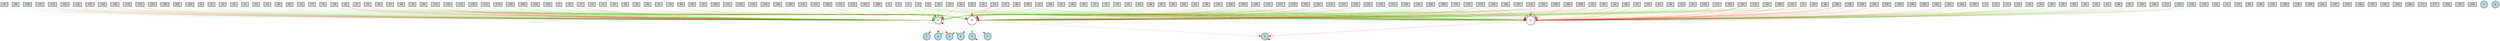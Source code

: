 digraph {
	node [fontsize=9 height=0.2 shape=circle width=0.2]
	-1 [fillcolor=lightgray shape=box style=filled]
	-2 [fillcolor=lightgray shape=box style=filled]
	-3 [fillcolor=lightgray shape=box style=filled]
	-4 [fillcolor=lightgray shape=box style=filled]
	-5 [fillcolor=lightgray shape=box style=filled]
	-6 [fillcolor=lightgray shape=box style=filled]
	-7 [fillcolor=lightgray shape=box style=filled]
	-8 [fillcolor=lightgray shape=box style=filled]
	-9 [fillcolor=lightgray shape=box style=filled]
	-10 [fillcolor=lightgray shape=box style=filled]
	-11 [fillcolor=lightgray shape=box style=filled]
	-12 [fillcolor=lightgray shape=box style=filled]
	-13 [fillcolor=lightgray shape=box style=filled]
	-14 [fillcolor=lightgray shape=box style=filled]
	-15 [fillcolor=lightgray shape=box style=filled]
	-16 [fillcolor=lightgray shape=box style=filled]
	-17 [fillcolor=lightgray shape=box style=filled]
	-18 [fillcolor=lightgray shape=box style=filled]
	-19 [fillcolor=lightgray shape=box style=filled]
	-20 [fillcolor=lightgray shape=box style=filled]
	-21 [fillcolor=lightgray shape=box style=filled]
	-22 [fillcolor=lightgray shape=box style=filled]
	-23 [fillcolor=lightgray shape=box style=filled]
	-24 [fillcolor=lightgray shape=box style=filled]
	-25 [fillcolor=lightgray shape=box style=filled]
	-26 [fillcolor=lightgray shape=box style=filled]
	-27 [fillcolor=lightgray shape=box style=filled]
	-28 [fillcolor=lightgray shape=box style=filled]
	-29 [fillcolor=lightgray shape=box style=filled]
	-30 [fillcolor=lightgray shape=box style=filled]
	-31 [fillcolor=lightgray shape=box style=filled]
	-32 [fillcolor=lightgray shape=box style=filled]
	-33 [fillcolor=lightgray shape=box style=filled]
	-34 [fillcolor=lightgray shape=box style=filled]
	-35 [fillcolor=lightgray shape=box style=filled]
	-36 [fillcolor=lightgray shape=box style=filled]
	-37 [fillcolor=lightgray shape=box style=filled]
	-38 [fillcolor=lightgray shape=box style=filled]
	-39 [fillcolor=lightgray shape=box style=filled]
	-40 [fillcolor=lightgray shape=box style=filled]
	-41 [fillcolor=lightgray shape=box style=filled]
	-42 [fillcolor=lightgray shape=box style=filled]
	-43 [fillcolor=lightgray shape=box style=filled]
	-44 [fillcolor=lightgray shape=box style=filled]
	-45 [fillcolor=lightgray shape=box style=filled]
	-46 [fillcolor=lightgray shape=box style=filled]
	-47 [fillcolor=lightgray shape=box style=filled]
	-48 [fillcolor=lightgray shape=box style=filled]
	-49 [fillcolor=lightgray shape=box style=filled]
	-50 [fillcolor=lightgray shape=box style=filled]
	-51 [fillcolor=lightgray shape=box style=filled]
	-52 [fillcolor=lightgray shape=box style=filled]
	-53 [fillcolor=lightgray shape=box style=filled]
	-54 [fillcolor=lightgray shape=box style=filled]
	-55 [fillcolor=lightgray shape=box style=filled]
	-56 [fillcolor=lightgray shape=box style=filled]
	-57 [fillcolor=lightgray shape=box style=filled]
	-58 [fillcolor=lightgray shape=box style=filled]
	-59 [fillcolor=lightgray shape=box style=filled]
	-60 [fillcolor=lightgray shape=box style=filled]
	-61 [fillcolor=lightgray shape=box style=filled]
	-62 [fillcolor=lightgray shape=box style=filled]
	-63 [fillcolor=lightgray shape=box style=filled]
	-64 [fillcolor=lightgray shape=box style=filled]
	-65 [fillcolor=lightgray shape=box style=filled]
	-66 [fillcolor=lightgray shape=box style=filled]
	-67 [fillcolor=lightgray shape=box style=filled]
	-68 [fillcolor=lightgray shape=box style=filled]
	-69 [fillcolor=lightgray shape=box style=filled]
	-70 [fillcolor=lightgray shape=box style=filled]
	-71 [fillcolor=lightgray shape=box style=filled]
	-72 [fillcolor=lightgray shape=box style=filled]
	-73 [fillcolor=lightgray shape=box style=filled]
	-74 [fillcolor=lightgray shape=box style=filled]
	-75 [fillcolor=lightgray shape=box style=filled]
	-76 [fillcolor=lightgray shape=box style=filled]
	-77 [fillcolor=lightgray shape=box style=filled]
	-78 [fillcolor=lightgray shape=box style=filled]
	-79 [fillcolor=lightgray shape=box style=filled]
	-80 [fillcolor=lightgray shape=box style=filled]
	-81 [fillcolor=lightgray shape=box style=filled]
	-82 [fillcolor=lightgray shape=box style=filled]
	-83 [fillcolor=lightgray shape=box style=filled]
	-84 [fillcolor=lightgray shape=box style=filled]
	-85 [fillcolor=lightgray shape=box style=filled]
	-86 [fillcolor=lightgray shape=box style=filled]
	-87 [fillcolor=lightgray shape=box style=filled]
	-88 [fillcolor=lightgray shape=box style=filled]
	-89 [fillcolor=lightgray shape=box style=filled]
	-90 [fillcolor=lightgray shape=box style=filled]
	-91 [fillcolor=lightgray shape=box style=filled]
	-92 [fillcolor=lightgray shape=box style=filled]
	-93 [fillcolor=lightgray shape=box style=filled]
	-94 [fillcolor=lightgray shape=box style=filled]
	-95 [fillcolor=lightgray shape=box style=filled]
	-96 [fillcolor=lightgray shape=box style=filled]
	-97 [fillcolor=lightgray shape=box style=filled]
	-98 [fillcolor=lightgray shape=box style=filled]
	-99 [fillcolor=lightgray shape=box style=filled]
	-100 [fillcolor=lightgray shape=box style=filled]
	-101 [fillcolor=lightgray shape=box style=filled]
	-102 [fillcolor=lightgray shape=box style=filled]
	-103 [fillcolor=lightgray shape=box style=filled]
	-104 [fillcolor=lightgray shape=box style=filled]
	-105 [fillcolor=lightgray shape=box style=filled]
	-106 [fillcolor=lightgray shape=box style=filled]
	-107 [fillcolor=lightgray shape=box style=filled]
	-108 [fillcolor=lightgray shape=box style=filled]
	-109 [fillcolor=lightgray shape=box style=filled]
	-110 [fillcolor=lightgray shape=box style=filled]
	-111 [fillcolor=lightgray shape=box style=filled]
	-112 [fillcolor=lightgray shape=box style=filled]
	-113 [fillcolor=lightgray shape=box style=filled]
	-114 [fillcolor=lightgray shape=box style=filled]
	-115 [fillcolor=lightgray shape=box style=filled]
	-116 [fillcolor=lightgray shape=box style=filled]
	-117 [fillcolor=lightgray shape=box style=filled]
	-118 [fillcolor=lightgray shape=box style=filled]
	-119 [fillcolor=lightgray shape=box style=filled]
	-120 [fillcolor=lightgray shape=box style=filled]
	-121 [fillcolor=lightgray shape=box style=filled]
	-122 [fillcolor=lightgray shape=box style=filled]
	-123 [fillcolor=lightgray shape=box style=filled]
	-124 [fillcolor=lightgray shape=box style=filled]
	-125 [fillcolor=lightgray shape=box style=filled]
	-126 [fillcolor=lightgray shape=box style=filled]
	-127 [fillcolor=lightgray shape=box style=filled]
	-128 [fillcolor=lightgray shape=box style=filled]
	-129 [fillcolor=lightgray shape=box style=filled]
	-130 [fillcolor=lightgray shape=box style=filled]
	-131 [fillcolor=lightgray shape=box style=filled]
	-132 [fillcolor=lightgray shape=box style=filled]
	-133 [fillcolor=lightgray shape=box style=filled]
	-134 [fillcolor=lightgray shape=box style=filled]
	-135 [fillcolor=lightgray shape=box style=filled]
	-136 [fillcolor=lightgray shape=box style=filled]
	-137 [fillcolor=lightgray shape=box style=filled]
	-138 [fillcolor=lightgray shape=box style=filled]
	-139 [fillcolor=lightgray shape=box style=filled]
	-140 [fillcolor=lightgray shape=box style=filled]
	-141 [fillcolor=lightgray shape=box style=filled]
	-142 [fillcolor=lightgray shape=box style=filled]
	-143 [fillcolor=lightgray shape=box style=filled]
	-144 [fillcolor=lightgray shape=box style=filled]
	-145 [fillcolor=lightgray shape=box style=filled]
	-146 [fillcolor=lightgray shape=box style=filled]
	-147 [fillcolor=lightgray shape=box style=filled]
	-148 [fillcolor=lightgray shape=box style=filled]
	-149 [fillcolor=lightgray shape=box style=filled]
	-150 [fillcolor=lightgray shape=box style=filled]
	-151 [fillcolor=lightgray shape=box style=filled]
	-152 [fillcolor=lightgray shape=box style=filled]
	-153 [fillcolor=lightgray shape=box style=filled]
	-154 [fillcolor=lightgray shape=box style=filled]
	-155 [fillcolor=lightgray shape=box style=filled]
	-156 [fillcolor=lightgray shape=box style=filled]
	-157 [fillcolor=lightgray shape=box style=filled]
	-158 [fillcolor=lightgray shape=box style=filled]
	-159 [fillcolor=lightgray shape=box style=filled]
	-160 [fillcolor=lightgray shape=box style=filled]
	-161 [fillcolor=lightgray shape=box style=filled]
	-162 [fillcolor=lightgray shape=box style=filled]
	-163 [fillcolor=lightgray shape=box style=filled]
	-164 [fillcolor=lightgray shape=box style=filled]
	-165 [fillcolor=lightgray shape=box style=filled]
	-166 [fillcolor=lightgray shape=box style=filled]
	-167 [fillcolor=lightgray shape=box style=filled]
	-168 [fillcolor=lightgray shape=box style=filled]
	-169 [fillcolor=lightgray shape=box style=filled]
	-170 [fillcolor=lightgray shape=box style=filled]
	-171 [fillcolor=lightgray shape=box style=filled]
	-172 [fillcolor=lightgray shape=box style=filled]
	-173 [fillcolor=lightgray shape=box style=filled]
	-174 [fillcolor=lightgray shape=box style=filled]
	-175 [fillcolor=lightgray shape=box style=filled]
	-176 [fillcolor=lightgray shape=box style=filled]
	-177 [fillcolor=lightgray shape=box style=filled]
	-178 [fillcolor=lightgray shape=box style=filled]
	-179 [fillcolor=lightgray shape=box style=filled]
	-180 [fillcolor=lightgray shape=box style=filled]
	-181 [fillcolor=lightgray shape=box style=filled]
	-182 [fillcolor=lightgray shape=box style=filled]
	-183 [fillcolor=lightgray shape=box style=filled]
	-184 [fillcolor=lightgray shape=box style=filled]
	-185 [fillcolor=lightgray shape=box style=filled]
	-186 [fillcolor=lightgray shape=box style=filled]
	-187 [fillcolor=lightgray shape=box style=filled]
	-188 [fillcolor=lightgray shape=box style=filled]
	-189 [fillcolor=lightgray shape=box style=filled]
	-190 [fillcolor=lightgray shape=box style=filled]
	-191 [fillcolor=lightgray shape=box style=filled]
	-192 [fillcolor=lightgray shape=box style=filled]
	-193 [fillcolor=lightgray shape=box style=filled]
	-194 [fillcolor=lightgray shape=box style=filled]
	-195 [fillcolor=lightgray shape=box style=filled]
	-196 [fillcolor=lightgray shape=box style=filled]
	-197 [fillcolor=lightgray shape=box style=filled]
	-198 [fillcolor=lightgray shape=box style=filled]
	-199 [fillcolor=lightgray shape=box style=filled]
	-200 [fillcolor=lightgray shape=box style=filled]
	-201 [fillcolor=lightgray shape=box style=filled]
	-202 [fillcolor=lightgray shape=box style=filled]
	-203 [fillcolor=lightgray shape=box style=filled]
	-204 [fillcolor=lightgray shape=box style=filled]
	-205 [fillcolor=lightgray shape=box style=filled]
	-206 [fillcolor=lightgray shape=box style=filled]
	-207 [fillcolor=lightgray shape=box style=filled]
	-208 [fillcolor=lightgray shape=box style=filled]
	-209 [fillcolor=lightgray shape=box style=filled]
	-210 [fillcolor=lightgray shape=box style=filled]
	0 [fillcolor=lightblue style=filled]
	1 [fillcolor=lightblue style=filled]
	2 [fillcolor=lightblue style=filled]
	3 [fillcolor=lightblue style=filled]
	4 [fillcolor=lightblue style=filled]
	5 [fillcolor=lightblue style=filled]
	6 [fillcolor=lightblue style=filled]
	7 [fillcolor=lightblue style=filled]
	8 [fillcolor=lightblue style=filled]
	9 [fillcolor=white style=filled]
	10 [fillcolor=white style=filled]
	11 [fillcolor=white style=filled]
	-127 -> 11 [color=green penwidth=0.1918543947736532 style=solid]
	-119 -> 9 [color=red penwidth=0.4529383412795277 style=solid]
	10 -> 4 [color=red penwidth=0.20598689887738533 style=solid]
	-112 -> 9 [color=red penwidth=0.31334057732137943 style=solid]
	-18 -> 10 [color=green penwidth=0.13432455864533055 style=solid]
	-151 -> 11 [color=red penwidth=0.20861201984094335 style=solid]
	-97 -> 9 [color=green penwidth=0.19290455432362097 style=solid]
	-78 -> 9 [color=green penwidth=0.24288820531231042 style=solid]
	-52 -> 11 [color=green penwidth=0.2422059958303878 style=solid]
	-87 -> 10 [color=green penwidth=0.2798257200229078 style=solid]
	3 -> 3 [color=red penwidth=0.4921809888177875 style=solid]
	-132 -> 9 [color=red penwidth=0.1739750649709273 style=solid]
	-99 -> 9 [color=green penwidth=0.4170403276747875 style=solid]
	-125 -> 10 [color=red penwidth=0.29110426377562093 style=solid]
	-134 -> 10 [color=green penwidth=0.16021345995644287 style=solid]
	-50 -> 11 [color=red penwidth=0.3429342736457066 style=solid]
	-123 -> 10 [color=green penwidth=0.38926710260740605 style=solid]
	-74 -> 10 [color=green penwidth=0.3515823938146696 style=solid]
	-131 -> 10 [color=red penwidth=0.25575250351548995 style=solid]
	-115 -> 9 [color=green penwidth=0.3859268146047269 style=solid]
	-153 -> 9 [color=red penwidth=0.3709895893051198 style=solid]
	-153 -> 10 [color=green penwidth=0.5441204543178677 style=solid]
	9 -> 2 [color=red penwidth=0.2683447997634576 style=solid]
	-107 -> 9 [color=red penwidth=0.23324266925448964 style=solid]
	-189 -> 10 [color=green penwidth=0.12289200326663285 style=solid]
	-30 -> 10 [color=red penwidth=0.35240128195015386 style=solid]
	-26 -> 11 [color=red penwidth=0.17579185502505648 style=solid]
	-87 -> 11 [color=red penwidth=0.2123037381799861 style=solid]
	-75 -> 11 [color=green penwidth=0.37280813298717463 style=solid]
	-180 -> 11 [color=red penwidth=0.3169116016500047 style=solid]
	-20 -> 11 [color=red penwidth=0.4129295430375862 style=solid]
	-3 -> 11 [color=green penwidth=0.2521935737730727 style=solid]
	-58 -> 9 [color=green penwidth=0.3335226424126152 style=solid]
	-201 -> 11 [color=green penwidth=0.13950836408511247 style=solid]
	-32 -> 11 [color=green penwidth=0.16064516006505916 style=solid]
	-89 -> 11 [color=green penwidth=0.4814179416988914 style=solid]
	-143 -> 11 [color=green penwidth=0.48225502599038284 style=solid]
	-129 -> 10 [color=red penwidth=0.26504965846532125 style=solid]
	-199 -> 10 [color=red penwidth=0.23991765097266204 style=solid]
	-179 -> 11 [color=red penwidth=0.4201053353137979 style=solid]
	-34 -> 11 [color=green penwidth=0.2823962890550251 style=solid]
	-206 -> 9 [color=green penwidth=0.16455135208516386 style=solid]
	-118 -> 9 [color=red penwidth=0.41186130248654607 style=solid]
	-51 -> 10 [color=green penwidth=0.1340874823111596 style=solid]
	-123 -> 11 [color=green penwidth=0.12175882005999751 style=solid]
	-182 -> 11 [color=red penwidth=0.33124329076944103 style=solid]
	-102 -> 9 [color=red penwidth=0.35841700058188164 style=solid]
	-60 -> 9 [color=green penwidth=0.1332557640515743 style=solid]
	-109 -> 11 [color=red penwidth=0.11894658567695997 style=solid]
	-146 -> 11 [color=red penwidth=0.6814328068575721 style=solid]
	-207 -> 11 [color=red penwidth=0.48576519074518676 style=solid]
	-32 -> 9 [color=red penwidth=0.20042190909805327 style=solid]
	-170 -> 9 [color=red penwidth=0.1802729659442463 style=solid]
	-178 -> 11 [color=red penwidth=0.3442499756900257 style=solid]
	-193 -> 11 [color=red penwidth=0.2591254345791304 style=solid]
	-203 -> 11 [color=red penwidth=0.26307611165524647 style=solid]
	-159 -> 10 [color=green penwidth=0.1450700850696428 style=solid]
	-38 -> 10 [color=green penwidth=0.1573373241490326 style=solid]
	-76 -> 9 [color=green penwidth=0.5399895664289589 style=solid]
	-149 -> 10 [color=red penwidth=0.10032096613030074 style=solid]
	-125 -> 11 [color=red penwidth=0.6586407486854522 style=solid]
	-113 -> 11 [color=green penwidth=0.21960176784129637 style=solid]
	-52 -> 9 [color=red penwidth=0.3643154626532046 style=solid]
	7 -> 7 [color=red penwidth=0.21292799656044192 style=solid]
	-178 -> 9 [color=green penwidth=0.4890245681647045 style=solid]
	-75 -> 10 [color=green penwidth=0.1807773161641087 style=solid]
	-61 -> 9 [color=green penwidth=0.1462216199727137 style=solid]
	-24 -> 11 [color=green penwidth=0.24524486271579815 style=solid]
	-67 -> 10 [color=red penwidth=0.19697674770349166 style=solid]
	-17 -> 10 [color=red penwidth=0.31618395258900467 style=solid]
	-152 -> 10 [color=green penwidth=0.36594436122791185 style=solid]
	-129 -> 9 [color=red penwidth=0.32009970298090085 style=solid]
	9 -> 9 [color=red penwidth=0.12634292476324727 style=solid]
	-70 -> 10 [color=red penwidth=0.2628451504696415 style=solid]
	-167 -> 11 [color=red penwidth=0.4357989670957392 style=solid]
	9 -> 4 [color=red penwidth=0.21181283062835102 style=solid]
	-104 -> 11 [color=green penwidth=0.21639876893046753 style=solid]
	-71 -> 11 [color=red penwidth=0.27906947598506004 style=solid]
	-181 -> 10 [color=green penwidth=0.1492717849402841 style=solid]
	-116 -> 11 [color=green penwidth=0.22841149522530388 style=solid]
	-69 -> 11 [color=red penwidth=0.1680472359658436 style=solid]
	-173 -> 10 [color=green penwidth=0.5911196570824462 style=solid]
	-56 -> 10 [color=red penwidth=0.12748437612137917 style=solid]
	-158 -> 11 [color=red penwidth=0.40297307400644355 style=solid]
	-191 -> 11 [color=red penwidth=0.35607043526432214 style=solid]
	-7 -> 10 [color=red penwidth=0.11109974687451314 style=solid]
	-210 -> 11 [color=red penwidth=0.30454690323338873 style=solid]
	-168 -> 10 [color=red penwidth=0.3396475645045683 style=solid]
	-188 -> 10 [color=red penwidth=0.24406353561185845 style=solid]
	-62 -> 9 [color=green penwidth=0.2676904332489466 style=solid]
	-55 -> 9 [color=red penwidth=0.18440431693114218 style=solid]
	-47 -> 11 [color=red penwidth=0.18438946035555429 style=solid]
	-186 -> 9 [color=green penwidth=0.21471070649399052 style=solid]
	-148 -> 10 [color=red penwidth=0.13295459300796247 style=solid]
	-77 -> 9 [color=red penwidth=0.21419944168856186 style=solid]
	-9 -> 11 [color=green penwidth=0.587523725514438 style=solid]
	-11 -> 11 [color=red penwidth=0.135862760813089 style=solid]
	-195 -> 11 [color=green penwidth=0.21571572214407453 style=solid]
	11 -> 3 [color=red penwidth=0.38096576334946763 style=solid]
	-152 -> 9 [color=red penwidth=0.4041482109665898 style=solid]
	10 -> 7 [color=green penwidth=0.18674218135926218 style=solid]
	-108 -> 11 [color=green penwidth=0.3497081359948265 style=solid]
	-64 -> 11 [color=red penwidth=0.15149202695438996 style=solid]
	-47 -> 10 [color=red penwidth=0.24600442499764757 style=solid]
	-112 -> 10 [color=green penwidth=0.15441050333521877 style=solid]
	-101 -> 11 [color=green penwidth=0.5691745898505143 style=solid]
	-27 -> 9 [color=green penwidth=0.15784852870916832 style=solid]
	-110 -> 9 [color=red penwidth=0.3886032268557531 style=solid]
	-24 -> 9 [color=red penwidth=0.3663383387741246 style=solid]
	-68 -> 10 [color=green penwidth=0.29455981632674033 style=solid]
	-143 -> 9 [color=red penwidth=0.13412544497965911 style=solid]
	-127 -> 9 [color=green penwidth=0.10415907359088238 style=solid]
	-48 -> 9 [color=green penwidth=0.1274874701870097 style=solid]
	-193 -> 9 [color=red penwidth=0.3215360133526419 style=solid]
	-209 -> 10 [color=red penwidth=0.27230794539793723 style=solid]
	-109 -> 10 [color=red penwidth=0.119207573532002 style=solid]
	-8 -> 10 [color=green penwidth=0.44429554930822124 style=solid]
	10 -> 3 [color=red penwidth=0.2582528307936893 style=solid]
	9 -> 8 [color=green penwidth=0.38152998195059795 style=solid]
	-185 -> 9 [color=red penwidth=0.24649487798021613 style=solid]
	-176 -> 9 [color=green penwidth=0.824995030271173 style=solid]
	-54 -> 11 [color=red penwidth=0.3001631306823189 style=solid]
	-94 -> 9 [color=red penwidth=0.3723156157166623 style=solid]
	-43 -> 10 [color=red penwidth=0.3251387090188552 style=solid]
	-111 -> 11 [color=red penwidth=0.3949848786134641 style=solid]
	-61 -> 11 [color=green penwidth=0.21030599439052383 style=solid]
	-132 -> 10 [color=red penwidth=0.21442742751749738 style=solid]
	-43 -> 11 [color=green penwidth=0.24472121757713128 style=solid]
	-19 -> 9 [color=green penwidth=0.5120395551772015 style=solid]
	-47 -> 9 [color=red penwidth=0.24422216904624297 style=solid]
	-10 -> 10 [color=green penwidth=0.1073096082860703 style=solid]
	-103 -> 11 [color=red penwidth=0.39666585339554117 style=solid]
	-106 -> 9 [color=red penwidth=0.2069596882597775 style=solid]
	-42 -> 10 [color=red penwidth=0.48189419060953054 style=solid]
	-48 -> 10 [color=red penwidth=0.13157999642326296 style=solid]
	-90 -> 11 [color=red penwidth=0.18021045970577135 style=solid]
	-159 -> 9 [color=green penwidth=0.11782796937235937 style=solid]
	-27 -> 10 [color=green penwidth=0.27696896475074306 style=solid]
	-159 -> 11 [color=green penwidth=0.16727060043382191 style=solid]
	-18 -> 9 [color=red penwidth=0.6663153146141317 style=solid]
	-105 -> 10 [color=red penwidth=0.1386794002945862 style=solid]
	-102 -> 11 [color=green penwidth=0.43703848923557553 style=solid]
	-206 -> 11 [color=red penwidth=0.3485996143907851 style=solid]
	-71 -> 9 [color=green penwidth=0.45348640836041265 style=solid]
	-169 -> 9 [color=red penwidth=0.165073487999354 style=solid]
	-48 -> 11 [color=green penwidth=0.18786810550869032 style=solid]
	-86 -> 11 [color=red penwidth=0.15331175832480604 style=solid]
	-198 -> 11 [color=green penwidth=0.29265065854842665 style=solid]
	-120 -> 9 [color=green penwidth=0.1837280485138187 style=solid]
	-56 -> 11 [color=red penwidth=0.352983311087945 style=solid]
	-84 -> 10 [color=red penwidth=0.13286917819557334 style=solid]
	-186 -> 11 [color=green penwidth=0.11037402963279913 style=solid]
	-25 -> 9 [color=green penwidth=0.2431766114733361 style=solid]
	-208 -> 11 [color=red penwidth=0.16425474649545652 style=solid]
	-50 -> 9 [color=green penwidth=0.46068802108861473 style=solid]
	-9 -> 10 [color=red penwidth=0.20355630034417732 style=solid]
	-195 -> 9 [color=green penwidth=0.4794234497222646 style=solid]
	-49 -> 11 [color=green penwidth=0.2871368236718263 style=solid]
	-36 -> 11 [color=red penwidth=0.40249805699608043 style=solid]
	-4 -> 9 [color=green penwidth=0.36746707173921056 style=solid]
	-124 -> 10 [color=green penwidth=0.3341633106329346 style=solid]
	-168 -> 11 [color=green penwidth=0.20208414645341014 style=solid]
	-137 -> 9 [color=green penwidth=0.2611379522144972 style=solid]
	-57 -> 10 [color=green penwidth=0.1368131833705153 style=solid]
	-86 -> 9 [color=green penwidth=0.3676179876793564 style=solid]
	-103 -> 9 [color=red penwidth=0.12311022872129831 style=solid]
	-114 -> 11 [color=red penwidth=0.4055657774036231 style=solid]
	-33 -> 9 [color=green penwidth=0.3635914436667691 style=solid]
	-92 -> 9 [color=green penwidth=0.18224968979316508 style=solid]
	-64 -> 10 [color=green penwidth=0.444272726559522 style=solid]
	-121 -> 11 [color=red penwidth=0.27055647941706 style=solid]
	-101 -> 9 [color=green penwidth=0.15136950511424957 style=solid]
	-179 -> 10 [color=red penwidth=0.3979590969047426 style=solid]
	-133 -> 11 [color=green penwidth=0.15906398545632028 style=solid]
	-103 -> 10 [color=green penwidth=0.40393014172648045 style=solid]
	-58 -> 11 [color=green penwidth=0.11012031255145746 style=solid]
	-129 -> 11 [color=green penwidth=0.11487520710548352 style=solid]
	-121 -> 9 [color=green penwidth=0.19519487792229928 style=solid]
	-63 -> 10 [color=red penwidth=0.12715049887094418 style=solid]
	-117 -> 10 [color=green penwidth=0.39400066414801627 style=solid]
	-43 -> 9 [color=red penwidth=0.4195935849185912 style=solid]
	-141 -> 11 [color=red penwidth=0.37167214727699804 style=solid]
	-143 -> 10 [color=red penwidth=0.15124878788815177 style=solid]
	-38 -> 11 [color=green penwidth=0.4292282240395692 style=solid]
	-66 -> 9 [color=green penwidth=0.19221365266920198 style=solid]
	-191 -> 10 [color=red penwidth=0.14050442113348832 style=solid]
	-29 -> 10 [color=red penwidth=0.15645981631372557 style=solid]
	-8 -> 11 [color=red penwidth=0.21120281228975202 style=solid]
	-42 -> 11 [color=green penwidth=0.1958848207426114 style=solid]
	-145 -> 10 [color=green penwidth=0.34083315837752104 style=solid]
	-2 -> 11 [color=green penwidth=0.19202763530838807 style=solid]
	-189 -> 9 [color=green penwidth=0.6245612906952104 style=solid]
	-165 -> 10 [color=green penwidth=0.16623652351956542 style=solid]
	-40 -> 11 [color=green penwidth=0.16777147199444314 style=solid]
	-195 -> 10 [color=red penwidth=0.4099555563912781 style=solid]
	-75 -> 9 [color=green penwidth=0.3007811950691237 style=solid]
	-192 -> 9 [color=red penwidth=0.2630601035038956 style=solid]
	-41 -> 9 [color=green penwidth=0.25635319306456794 style=solid]
	-19 -> 11 [color=green penwidth=0.1859332641118242 style=solid]
	-82 -> 10 [color=red penwidth=0.13896346739011808 style=solid]
	-69 -> 9 [color=red penwidth=0.1372371825817611 style=solid]
	-17 -> 9 [color=red penwidth=0.30666601751173694 style=solid]
	-205 -> 11 [color=red penwidth=0.10680292867244033 style=solid]
	-45 -> 9 [color=green penwidth=0.186331406316398 style=solid]
	-1 -> 9 [color=green penwidth=0.14585000475547005 style=solid]
	-95 -> 11 [color=green penwidth=0.2504048573199884 style=solid]
	-15 -> 10 [color=red penwidth=0.21824388042677506 style=solid]
	-95 -> 10 [color=green penwidth=0.4279340917502754 style=solid]
	-151 -> 9 [color=green penwidth=0.13452299061654077 style=solid]
	-63 -> 11 [color=red penwidth=0.24680623509892752 style=solid]
	-74 -> 9 [color=green penwidth=0.14748212626358803 style=solid]
	-79 -> 9 [color=red penwidth=0.4165980065360282 style=solid]
	-170 -> 11 [color=red penwidth=0.16364487051733329 style=solid]
	-120 -> 11 [color=green penwidth=0.1351366579539056 style=solid]
	10 -> 0 [color=red penwidth=0.11369986917648273 style=solid]
	-1 -> 11 [color=green penwidth=0.13568105945012524 style=solid]
	-133 -> 10 [color=green penwidth=0.44160962029399686 style=solid]
	-135 -> 11 [color=green penwidth=0.3446598930343271 style=solid]
	-119 -> 10 [color=green penwidth=0.138218369132375 style=solid]
	-182 -> 9 [color=green penwidth=0.12749053355571954 style=solid]
	-88 -> 11 [color=red penwidth=0.24521046444815991 style=solid]
	-165 -> 9 [color=green penwidth=0.5202559025526126 style=solid]
	-31 -> 9 [color=green penwidth=0.16413522690043292 style=solid]
	-85 -> 11 [color=red penwidth=0.2500117490252468 style=solid]
	-187 -> 9 [color=green penwidth=0.2309069842203564 style=solid]
	-202 -> 9 [color=red penwidth=0.19486847322519024 style=solid]
	-21 -> 9 [color=red penwidth=0.25938744665243085 style=solid]
	-85 -> 9 [color=green penwidth=0.1150926658756237 style=solid]
	-44 -> 11 [color=green penwidth=0.1527604012908948 style=solid]
	-32 -> 10 [color=red penwidth=0.3514601273691059 style=solid]
	10 -> 2 [color=green penwidth=0.14150263508513916 style=solid]
	-73 -> 10 [color=red penwidth=0.15963527083386503 style=solid]
	-45 -> 10 [color=green penwidth=0.28806683798142774 style=solid]
	-39 -> 11 [color=green penwidth=0.2904590685699224 style=solid]
	-199 -> 9 [color=green penwidth=0.36355313667808375 style=solid]
	-91 -> 11 [color=red penwidth=0.3067585588071665 style=solid]
	-124 -> 11 [color=red penwidth=0.1585099494929475 style=solid]
	-89 -> 9 [color=green penwidth=0.12027130577829766 style=solid]
	-9 -> 9 [color=red penwidth=0.2841882576336593 style=solid]
	-82 -> 9 [color=green penwidth=0.4312236743842687 style=solid]
	-94 -> 11 [color=red penwidth=0.18044923043943145 style=solid]
	-46 -> 10 [color=green penwidth=0.12117244102085477 style=solid]
	-85 -> 10 [color=red penwidth=0.28065165924659524 style=solid]
	-105 -> 11 [color=green penwidth=0.138072858827272 style=solid]
	-2 -> 10 [color=green penwidth=0.133703546711818 style=solid]
	-180 -> 10 [color=red penwidth=0.13128321581725907 style=solid]
	-138 -> 10 [color=green penwidth=0.11713556119970865 style=solid]
	-175 -> 9 [color=red penwidth=0.15865205932617954 style=solid]
	-186 -> 10 [color=green penwidth=0.2609169985820682 style=solid]
	-118 -> 11 [color=green penwidth=0.2409273337560367 style=solid]
	-187 -> 11 [color=green penwidth=0.302067997114196 style=solid]
	-26 -> 10 [color=red penwidth=0.18852668366704678 style=solid]
	-179 -> 9 [color=red penwidth=0.2694487535791759 style=solid]
	-98 -> 9 [color=green penwidth=0.20771335969916555 style=solid]
	-82 -> 11 [color=green penwidth=0.19114313129281535 style=solid]
	-57 -> 11 [color=red penwidth=0.4050625688100935 style=solid]
	-72 -> 9 [color=red penwidth=0.188687011364996 style=solid]
	-2 -> 9 [color=green penwidth=0.14341186482785873 style=solid]
	-127 -> 10 [color=green penwidth=0.11943595587044421 style=solid]
	-196 -> 11 [color=red penwidth=0.260922709876025 style=solid]
	-128 -> 11 [color=green penwidth=0.32144847217347927 style=solid]
	-35 -> 10 [color=red penwidth=0.3671229881134891 style=solid]
	-5 -> 9 [color=green penwidth=0.3888343066876757 style=solid]
	-194 -> 9 [color=green penwidth=0.29499902882672113 style=solid]
	-5 -> 11 [color=red penwidth=0.11995560910877524 style=solid]
	-59 -> 10 [color=red penwidth=0.23002016774463765 style=solid]
	-117 -> 11 [color=green penwidth=0.17017246137104663 style=solid]
	-117 -> 9 [color=red penwidth=0.26191768463306464 style=solid]
	-135 -> 9 [color=red penwidth=0.29771557263173415 style=solid]
	-101 -> 10 [color=green penwidth=0.16788618542469536 style=solid]
	-172 -> 10 [color=green penwidth=0.2373304528929005 style=solid]
	-185 -> 10 [color=red penwidth=0.32072870075022575 style=solid]
	-200 -> 9 [color=green penwidth=0.22906080293733042 style=solid]
	-80 -> 10 [color=green penwidth=0.5758401892526783 style=solid]
	-190 -> 11 [color=red penwidth=0.23290694268999332 style=solid]
	10 -> 8 [color=red penwidth=0.14125634071579785 style=solid]
	-16 -> 10 [color=red penwidth=0.24398207854539652 style=solid]
	-162 -> 10 [color=red penwidth=0.3454088554389335 style=solid]
	-76 -> 11 [color=red penwidth=0.1573101898075584 style=solid]
	-86 -> 10 [color=green penwidth=0.27606387834026347 style=solid]
	-54 -> 10 [color=red penwidth=0.4025057888604753 style=solid]
	9 -> 1 [color=red penwidth=0.12913634277505642 style=solid]
	-169 -> 11 [color=red penwidth=0.38095695932026663 style=solid]
	-141 -> 10 [color=green penwidth=0.47368185466775525 style=solid]
	-23 -> 11 [color=red penwidth=0.2774968981210164 style=solid]
	-100 -> 10 [color=green penwidth=0.2128901870878513 style=solid]
	-118 -> 10 [color=red penwidth=0.33096398082406037 style=solid]
	-194 -> 10 [color=green penwidth=0.1377433315008103 style=solid]
	-166 -> 11 [color=red penwidth=0.15699450302490595 style=solid]
	-76 -> 10 [color=green penwidth=0.2674814388876294 style=solid]
	-83 -> 11 [color=red penwidth=0.2468014985457723 style=solid]
	-19 -> 10 [color=green penwidth=0.26254298020397937 style=solid]
	-122 -> 9 [color=red penwidth=0.3264328599410222 style=solid]
	-160 -> 9 [color=red penwidth=0.4345222032127112 style=solid]
	-81 -> 11 [color=green penwidth=0.4154013636340611 style=solid]
	-92 -> 10 [color=red penwidth=0.1516827436958405 style=solid]
	-130 -> 11 [color=green penwidth=0.10490654423763496 style=solid]
	-109 -> 9 [color=red penwidth=0.24158917842221073 style=solid]
	-123 -> 9 [color=red penwidth=0.18384820519524706 style=solid]
	-20 -> 9 [color=green penwidth=0.1354646328306917 style=solid]
	-67 -> 9 [color=green penwidth=0.1215585871457664 style=solid]
	-35 -> 9 [color=red penwidth=0.10143775311707028 style=solid]
	-73 -> 11 [color=green penwidth=0.34629511078674247 style=solid]
	-66 -> 11 [color=green penwidth=0.17029149698260748 style=solid]
	-90 -> 9 [color=red penwidth=0.20773723399165395 style=solid]
	-22 -> 9 [color=green penwidth=0.11757210120775374 style=solid]
	-14 -> 11 [color=green penwidth=0.4084147689192609 style=solid]
	-144 -> 9 [color=red penwidth=0.3496374144241715 style=solid]
	-169 -> 10 [color=green penwidth=0.5233127801254245 style=solid]
	-150 -> 10 [color=green penwidth=0.18999234974415594 style=solid]
	-121 -> 10 [color=red penwidth=0.4350565286494741 style=solid]
	-155 -> 10 [color=red penwidth=0.27662496049155144 style=solid]
	-205 -> 9 [color=green penwidth=0.38116783679225996 style=solid]
	-165 -> 11 [color=red penwidth=0.22387435196131444 style=solid]
	-174 -> 9 [color=green penwidth=0.26873289024147917 style=solid]
	-6 -> 9 [color=green penwidth=0.15659013807744232 style=solid]
	-99 -> 10 [color=red penwidth=0.2381519028126265 style=solid]
	-92 -> 11 [color=green penwidth=0.23808272302603253 style=solid]
	-183 -> 9 [color=green penwidth=0.13878716781279077 style=solid]
	-13 -> 10 [color=red penwidth=0.13271558657092866 style=solid]
	-111 -> 10 [color=green penwidth=0.34287395664830994 style=solid]
	-68 -> 9 [color=red penwidth=0.2225424736363782 style=solid]
	-116 -> 9 [color=green penwidth=0.4376106285318061 style=solid]
	-59 -> 11 [color=green penwidth=0.2239513882999956 style=solid]
	-41 -> 11 [color=red penwidth=0.18019346833704133 style=solid]
	-16 -> 9 [color=green penwidth=0.48787659135748485 style=solid]
	-28 -> 11 [color=red penwidth=0.26229399640845474 style=solid]
	-6 -> 11 [color=red penwidth=0.37020246850026983 style=solid]
	-174 -> 10 [color=green penwidth=0.3061535886903636 style=solid]
	-87 -> 9 [color=green penwidth=0.1872580057556807 style=solid]
	-93 -> 10 [color=green penwidth=0.17452904746825176 style=solid]
	-44 -> 10 [color=red penwidth=0.14123976779694325 style=solid]
	-7 -> 9 [color=green penwidth=0.1319000416586003 style=solid]
	-168 -> 9 [color=green penwidth=0.40742292585070494 style=solid]
}

